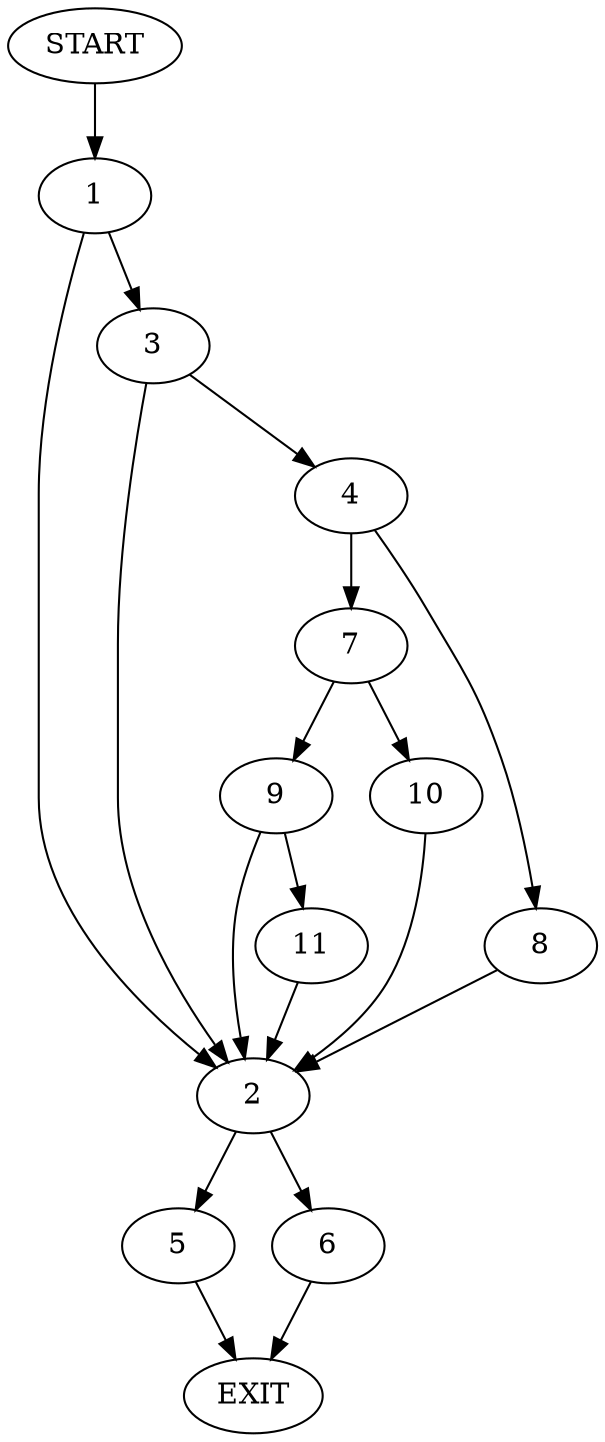 digraph {
0 [label="START"]
12 [label="EXIT"]
0 -> 1
1 -> 2
1 -> 3
3 -> 4
3 -> 2
2 -> 5
2 -> 6
4 -> 7
4 -> 8
8 -> 2
7 -> 9
7 -> 10
9 -> 2
9 -> 11
10 -> 2
11 -> 2
5 -> 12
6 -> 12
}
